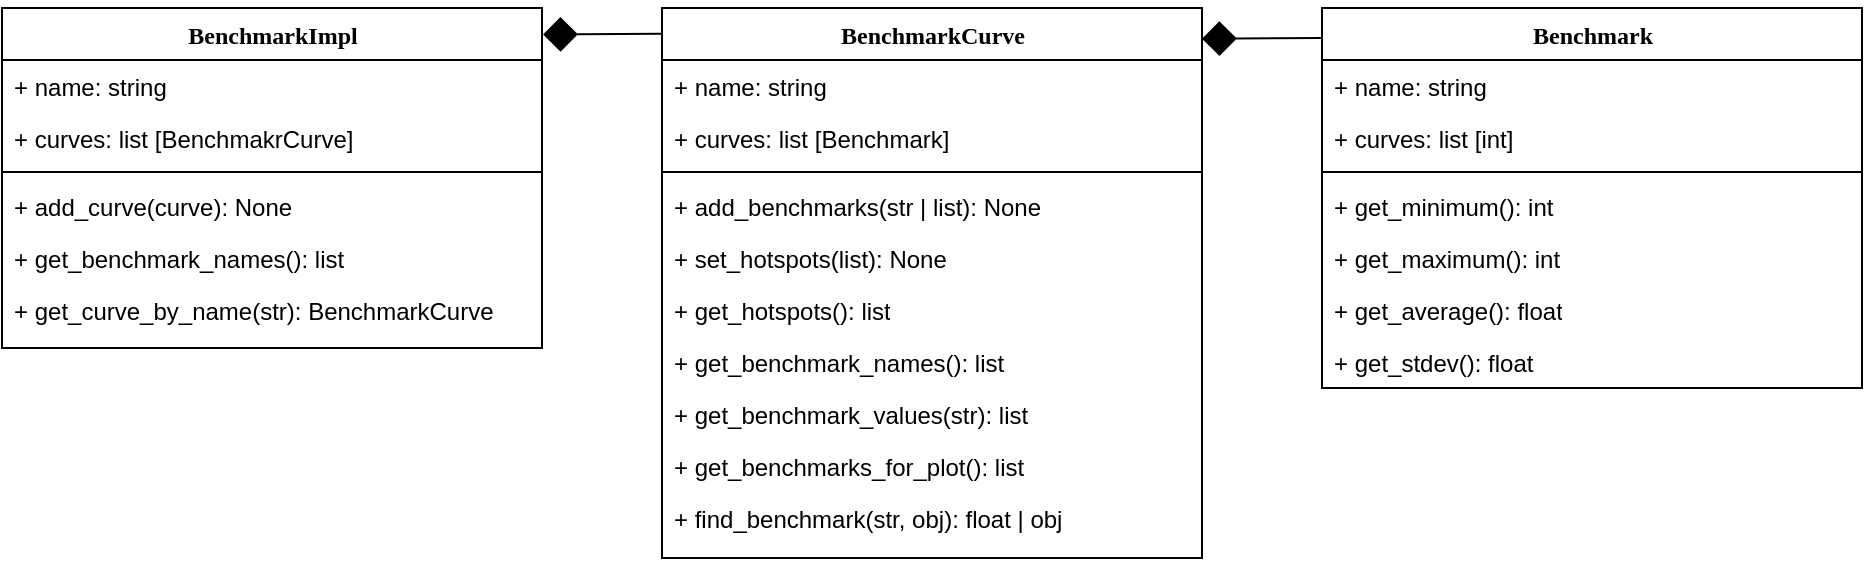 <mxfile version="13.7.5" type="device"><diagram id="GTXItJtDJmsPA3pjBPzG" name="Page-1"><mxGraphModel dx="1602" dy="963" grid="1" gridSize="10" guides="1" tooltips="1" connect="1" arrows="1" fold="1" page="1" pageScale="1" pageWidth="1100" pageHeight="850" math="0" shadow="0" extFonts="Permanent Marker^https://fonts.googleapis.com/css?family=Permanent+Marker"><root><mxCell id="0"/><mxCell id="1" parent="0"/><mxCell id="P0xgTYsCsgTbL1svAgHa-39" value="" style="endArrow=none;html=1;exitX=1.002;exitY=0.078;exitDx=0;exitDy=0;exitPerimeter=0;entryX=0;entryY=0.047;entryDx=0;entryDy=0;entryPerimeter=0;startArrow=diamond;startFill=1;strokeWidth=1;startSize=15;" edge="1" parent="1" source="P0xgTYsCsgTbL1svAgHa-1" target="P0xgTYsCsgTbL1svAgHa-16"><mxGeometry width="50" height="50" relative="1" as="geometry"><mxPoint x="480" y="115" as="sourcePoint"/><mxPoint x="410" y="55" as="targetPoint"/></mxGeometry></mxCell><mxCell id="P0xgTYsCsgTbL1svAgHa-40" value="" style="endArrow=none;html=1;exitX=1.002;exitY=0.078;exitDx=0;exitDy=0;exitPerimeter=0;entryX=0;entryY=0.047;entryDx=0;entryDy=0;entryPerimeter=0;startArrow=diamond;startFill=1;strokeWidth=1;startSize=15;" edge="1" parent="1"><mxGeometry width="50" height="50" relative="1" as="geometry"><mxPoint x="680" y="55.34" as="sourcePoint"/><mxPoint x="739.46" y="55.005" as="targetPoint"/></mxGeometry></mxCell><mxCell id="P0xgTYsCsgTbL1svAgHa-16" value="BenchmarkCurve" style="swimlane;html=1;fontStyle=1;align=center;verticalAlign=top;childLayout=stackLayout;horizontal=1;startSize=26;horizontalStack=0;resizeParent=1;resizeLast=0;collapsible=1;marginBottom=0;swimlaneFillColor=#ffffff;rounded=0;shadow=0;comic=0;labelBackgroundColor=none;strokeWidth=1;fillColor=none;fontFamily=Verdana;fontSize=12" vertex="1" parent="1"><mxGeometry x="410" y="40" width="270" height="275" as="geometry"><mxRectangle x="430" y="83" width="170" height="26" as="alternateBounds"/></mxGeometry></mxCell><mxCell id="P0xgTYsCsgTbL1svAgHa-17" value="+ name: string" style="text;html=1;strokeColor=none;fillColor=none;align=left;verticalAlign=top;spacingLeft=4;spacingRight=4;whiteSpace=wrap;overflow=hidden;rotatable=0;points=[[0,0.5],[1,0.5]];portConstraint=eastwest;" vertex="1" parent="P0xgTYsCsgTbL1svAgHa-16"><mxGeometry y="26" width="270" height="26" as="geometry"/></mxCell><mxCell id="P0xgTYsCsgTbL1svAgHa-18" value="+ curves: list [Benchmark]" style="text;html=1;strokeColor=none;fillColor=none;align=left;verticalAlign=top;spacingLeft=4;spacingRight=4;whiteSpace=wrap;overflow=hidden;rotatable=0;points=[[0,0.5],[1,0.5]];portConstraint=eastwest;" vertex="1" parent="P0xgTYsCsgTbL1svAgHa-16"><mxGeometry y="52" width="270" height="26" as="geometry"/></mxCell><mxCell id="P0xgTYsCsgTbL1svAgHa-19" value="" style="line;html=1;strokeWidth=1;fillColor=none;align=left;verticalAlign=middle;spacingTop=-1;spacingLeft=3;spacingRight=3;rotatable=0;labelPosition=right;points=[];portConstraint=eastwest;" vertex="1" parent="P0xgTYsCsgTbL1svAgHa-16"><mxGeometry y="78" width="270" height="8" as="geometry"/></mxCell><mxCell id="P0xgTYsCsgTbL1svAgHa-20" value="+ add_benchmarks(str | list): None" style="text;html=1;strokeColor=none;fillColor=none;align=left;verticalAlign=top;spacingLeft=4;spacingRight=4;whiteSpace=wrap;overflow=hidden;rotatable=0;points=[[0,0.5],[1,0.5]];portConstraint=eastwest;" vertex="1" parent="P0xgTYsCsgTbL1svAgHa-16"><mxGeometry y="86" width="270" height="26" as="geometry"/></mxCell><mxCell id="P0xgTYsCsgTbL1svAgHa-21" value="+ set_hotspots(list): None" style="text;html=1;strokeColor=none;fillColor=none;align=left;verticalAlign=top;spacingLeft=4;spacingRight=4;whiteSpace=wrap;overflow=hidden;rotatable=0;points=[[0,0.5],[1,0.5]];portConstraint=eastwest;" vertex="1" parent="P0xgTYsCsgTbL1svAgHa-16"><mxGeometry y="112" width="270" height="26" as="geometry"/></mxCell><mxCell id="P0xgTYsCsgTbL1svAgHa-22" value="+ get_hotspots(): list" style="text;html=1;strokeColor=none;fillColor=none;align=left;verticalAlign=top;spacingLeft=4;spacingRight=4;whiteSpace=wrap;overflow=hidden;rotatable=0;points=[[0,0.5],[1,0.5]];portConstraint=eastwest;" vertex="1" parent="P0xgTYsCsgTbL1svAgHa-16"><mxGeometry y="138" width="270" height="26" as="geometry"/></mxCell><mxCell id="P0xgTYsCsgTbL1svAgHa-24" value="+ get_benchmark_names(): list" style="text;html=1;strokeColor=none;fillColor=none;align=left;verticalAlign=top;spacingLeft=4;spacingRight=4;whiteSpace=wrap;overflow=hidden;rotatable=0;points=[[0,0.5],[1,0.5]];portConstraint=eastwest;" vertex="1" parent="P0xgTYsCsgTbL1svAgHa-16"><mxGeometry y="164" width="270" height="26" as="geometry"/></mxCell><mxCell id="P0xgTYsCsgTbL1svAgHa-25" value="+ get_benchmark_values(str): list" style="text;html=1;strokeColor=none;fillColor=none;align=left;verticalAlign=top;spacingLeft=4;spacingRight=4;whiteSpace=wrap;overflow=hidden;rotatable=0;points=[[0,0.5],[1,0.5]];portConstraint=eastwest;" vertex="1" parent="P0xgTYsCsgTbL1svAgHa-16"><mxGeometry y="190" width="270" height="26" as="geometry"/></mxCell><mxCell id="P0xgTYsCsgTbL1svAgHa-27" value="+ get_benchmarks_for_plot(): list" style="text;html=1;strokeColor=none;fillColor=none;align=left;verticalAlign=top;spacingLeft=4;spacingRight=4;whiteSpace=wrap;overflow=hidden;rotatable=0;points=[[0,0.5],[1,0.5]];portConstraint=eastwest;" vertex="1" parent="P0xgTYsCsgTbL1svAgHa-16"><mxGeometry y="216" width="270" height="26" as="geometry"/></mxCell><mxCell id="P0xgTYsCsgTbL1svAgHa-26" value="+ find_benchmark(str, obj): float | obj" style="text;html=1;strokeColor=none;fillColor=none;align=left;verticalAlign=top;spacingLeft=4;spacingRight=4;whiteSpace=wrap;overflow=hidden;rotatable=0;points=[[0,0.5],[1,0.5]];portConstraint=eastwest;" vertex="1" parent="P0xgTYsCsgTbL1svAgHa-16"><mxGeometry y="242" width="270" height="26" as="geometry"/></mxCell><mxCell id="P0xgTYsCsgTbL1svAgHa-1" value="BenchmarkImpl" style="swimlane;html=1;fontStyle=1;align=center;verticalAlign=top;childLayout=stackLayout;horizontal=1;startSize=26;horizontalStack=0;resizeParent=1;resizeLast=0;collapsible=1;marginBottom=0;swimlaneFillColor=#ffffff;rounded=0;shadow=0;comic=0;labelBackgroundColor=none;strokeWidth=1;fillColor=none;fontFamily=Verdana;fontSize=12" vertex="1" parent="1"><mxGeometry x="80" y="40" width="270" height="170" as="geometry"><mxRectangle x="430" y="83" width="170" height="26" as="alternateBounds"/></mxGeometry></mxCell><mxCell id="P0xgTYsCsgTbL1svAgHa-2" value="+ name: string" style="text;html=1;strokeColor=none;fillColor=none;align=left;verticalAlign=top;spacingLeft=4;spacingRight=4;whiteSpace=wrap;overflow=hidden;rotatable=0;points=[[0,0.5],[1,0.5]];portConstraint=eastwest;" vertex="1" parent="P0xgTYsCsgTbL1svAgHa-1"><mxGeometry y="26" width="270" height="26" as="geometry"/></mxCell><mxCell id="P0xgTYsCsgTbL1svAgHa-3" value="+ curves: list [BenchmakrCurve]" style="text;html=1;strokeColor=none;fillColor=none;align=left;verticalAlign=top;spacingLeft=4;spacingRight=4;whiteSpace=wrap;overflow=hidden;rotatable=0;points=[[0,0.5],[1,0.5]];portConstraint=eastwest;" vertex="1" parent="P0xgTYsCsgTbL1svAgHa-1"><mxGeometry y="52" width="270" height="26" as="geometry"/></mxCell><mxCell id="P0xgTYsCsgTbL1svAgHa-7" value="" style="line;html=1;strokeWidth=1;fillColor=none;align=left;verticalAlign=middle;spacingTop=-1;spacingLeft=3;spacingRight=3;rotatable=0;labelPosition=right;points=[];portConstraint=eastwest;" vertex="1" parent="P0xgTYsCsgTbL1svAgHa-1"><mxGeometry y="78" width="270" height="8" as="geometry"/></mxCell><mxCell id="P0xgTYsCsgTbL1svAgHa-8" value="+ add_curve(curve): None" style="text;html=1;strokeColor=none;fillColor=none;align=left;verticalAlign=top;spacingLeft=4;spacingRight=4;whiteSpace=wrap;overflow=hidden;rotatable=0;points=[[0,0.5],[1,0.5]];portConstraint=eastwest;" vertex="1" parent="P0xgTYsCsgTbL1svAgHa-1"><mxGeometry y="86" width="270" height="26" as="geometry"/></mxCell><mxCell id="P0xgTYsCsgTbL1svAgHa-9" value="+ get_benchmark_names(): list" style="text;html=1;strokeColor=none;fillColor=none;align=left;verticalAlign=top;spacingLeft=4;spacingRight=4;whiteSpace=wrap;overflow=hidden;rotatable=0;points=[[0,0.5],[1,0.5]];portConstraint=eastwest;" vertex="1" parent="P0xgTYsCsgTbL1svAgHa-1"><mxGeometry y="112" width="270" height="26" as="geometry"/></mxCell><mxCell id="P0xgTYsCsgTbL1svAgHa-10" value="+ get_curve_by_name(str): BenchmarkCurve" style="text;html=1;strokeColor=none;fillColor=none;align=left;verticalAlign=top;spacingLeft=4;spacingRight=4;whiteSpace=wrap;overflow=hidden;rotatable=0;points=[[0,0.5],[1,0.5]];portConstraint=eastwest;" vertex="1" parent="P0xgTYsCsgTbL1svAgHa-1"><mxGeometry y="138" width="270" height="26" as="geometry"/></mxCell><mxCell id="P0xgTYsCsgTbL1svAgHa-28" value="Benchmark" style="swimlane;html=1;fontStyle=1;align=center;verticalAlign=top;childLayout=stackLayout;horizontal=1;startSize=26;horizontalStack=0;resizeParent=1;resizeLast=0;collapsible=1;marginBottom=0;swimlaneFillColor=#ffffff;rounded=0;shadow=0;comic=0;labelBackgroundColor=none;strokeWidth=1;fillColor=none;fontFamily=Verdana;fontSize=12" vertex="1" parent="1"><mxGeometry x="740" y="40" width="270" height="190" as="geometry"><mxRectangle x="430" y="83" width="170" height="26" as="alternateBounds"/></mxGeometry></mxCell><mxCell id="P0xgTYsCsgTbL1svAgHa-29" value="+ name: string" style="text;html=1;strokeColor=none;fillColor=none;align=left;verticalAlign=top;spacingLeft=4;spacingRight=4;whiteSpace=wrap;overflow=hidden;rotatable=0;points=[[0,0.5],[1,0.5]];portConstraint=eastwest;" vertex="1" parent="P0xgTYsCsgTbL1svAgHa-28"><mxGeometry y="26" width="270" height="26" as="geometry"/></mxCell><mxCell id="P0xgTYsCsgTbL1svAgHa-30" value="+ curves: list [int]" style="text;html=1;strokeColor=none;fillColor=none;align=left;verticalAlign=top;spacingLeft=4;spacingRight=4;whiteSpace=wrap;overflow=hidden;rotatable=0;points=[[0,0.5],[1,0.5]];portConstraint=eastwest;" vertex="1" parent="P0xgTYsCsgTbL1svAgHa-28"><mxGeometry y="52" width="270" height="26" as="geometry"/></mxCell><mxCell id="P0xgTYsCsgTbL1svAgHa-31" value="" style="line;html=1;strokeWidth=1;fillColor=none;align=left;verticalAlign=middle;spacingTop=-1;spacingLeft=3;spacingRight=3;rotatable=0;labelPosition=right;points=[];portConstraint=eastwest;" vertex="1" parent="P0xgTYsCsgTbL1svAgHa-28"><mxGeometry y="78" width="270" height="8" as="geometry"/></mxCell><mxCell id="P0xgTYsCsgTbL1svAgHa-32" value="&lt;div&gt;+ get_minimum(): int&lt;br&gt;&lt;/div&gt;" style="text;html=1;strokeColor=none;fillColor=none;align=left;verticalAlign=top;spacingLeft=4;spacingRight=4;whiteSpace=wrap;overflow=hidden;rotatable=0;points=[[0,0.5],[1,0.5]];portConstraint=eastwest;" vertex="1" parent="P0xgTYsCsgTbL1svAgHa-28"><mxGeometry y="86" width="270" height="26" as="geometry"/></mxCell><mxCell id="P0xgTYsCsgTbL1svAgHa-33" value="&lt;div&gt;+ get_maximum(): int&lt;br&gt;&lt;/div&gt;" style="text;html=1;strokeColor=none;fillColor=none;align=left;verticalAlign=top;spacingLeft=4;spacingRight=4;whiteSpace=wrap;overflow=hidden;rotatable=0;points=[[0,0.5],[1,0.5]];portConstraint=eastwest;" vertex="1" parent="P0xgTYsCsgTbL1svAgHa-28"><mxGeometry y="112" width="270" height="26" as="geometry"/></mxCell><mxCell id="P0xgTYsCsgTbL1svAgHa-34" value="&lt;div&gt;+ get_average(): float&lt;br&gt;&lt;/div&gt;" style="text;html=1;strokeColor=none;fillColor=none;align=left;verticalAlign=top;spacingLeft=4;spacingRight=4;whiteSpace=wrap;overflow=hidden;rotatable=0;points=[[0,0.5],[1,0.5]];portConstraint=eastwest;" vertex="1" parent="P0xgTYsCsgTbL1svAgHa-28"><mxGeometry y="138" width="270" height="26" as="geometry"/></mxCell><mxCell id="P0xgTYsCsgTbL1svAgHa-35" value="&lt;div&gt;+ get_stdev(): float&lt;br&gt;&lt;/div&gt;" style="text;html=1;strokeColor=none;fillColor=none;align=left;verticalAlign=top;spacingLeft=4;spacingRight=4;whiteSpace=wrap;overflow=hidden;rotatable=0;points=[[0,0.5],[1,0.5]];portConstraint=eastwest;" vertex="1" parent="P0xgTYsCsgTbL1svAgHa-28"><mxGeometry y="164" width="270" height="26" as="geometry"/></mxCell></root></mxGraphModel></diagram></mxfile>